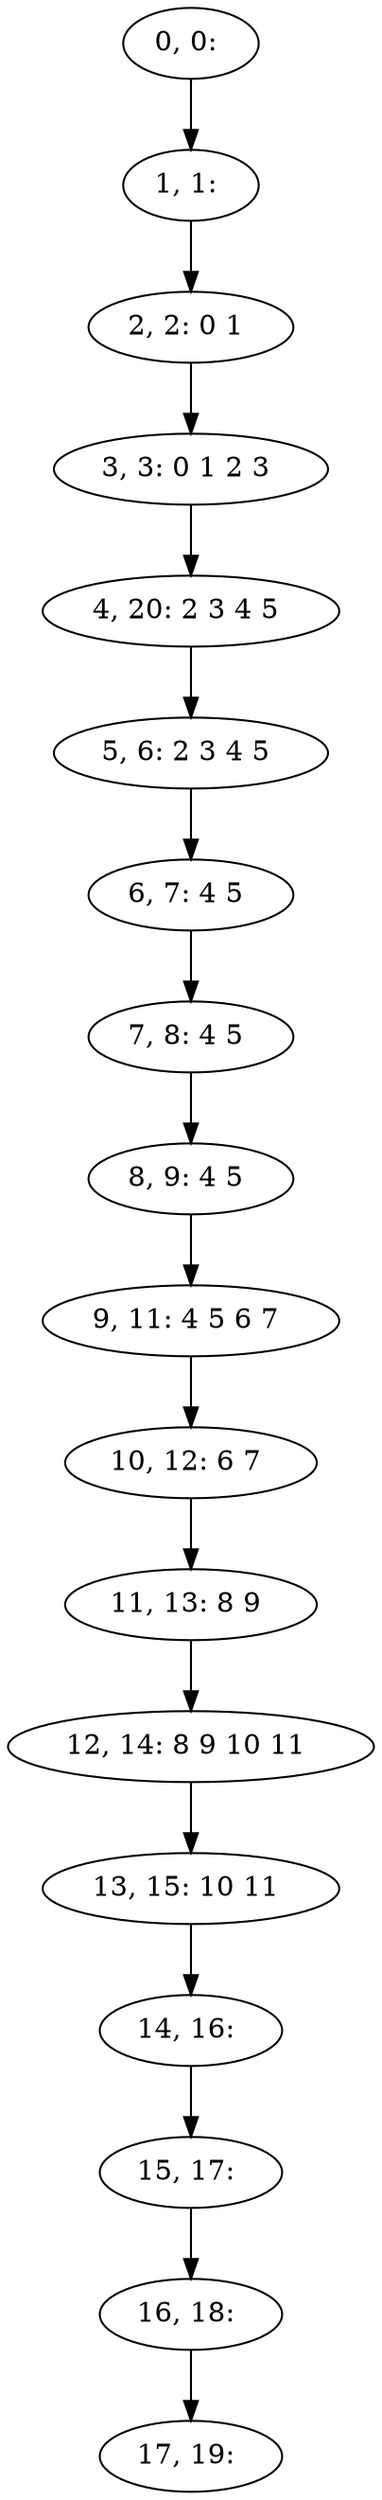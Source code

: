 digraph G {
0[label="0, 0: "];
1[label="1, 1: "];
2[label="2, 2: 0 1 "];
3[label="3, 3: 0 1 2 3 "];
4[label="4, 20: 2 3 4 5 "];
5[label="5, 6: 2 3 4 5 "];
6[label="6, 7: 4 5 "];
7[label="7, 8: 4 5 "];
8[label="8, 9: 4 5 "];
9[label="9, 11: 4 5 6 7 "];
10[label="10, 12: 6 7 "];
11[label="11, 13: 8 9 "];
12[label="12, 14: 8 9 10 11 "];
13[label="13, 15: 10 11 "];
14[label="14, 16: "];
15[label="15, 17: "];
16[label="16, 18: "];
17[label="17, 19: "];
0->1 ;
1->2 ;
2->3 ;
3->4 ;
4->5 ;
5->6 ;
6->7 ;
7->8 ;
8->9 ;
9->10 ;
10->11 ;
11->12 ;
12->13 ;
13->14 ;
14->15 ;
15->16 ;
16->17 ;
}
